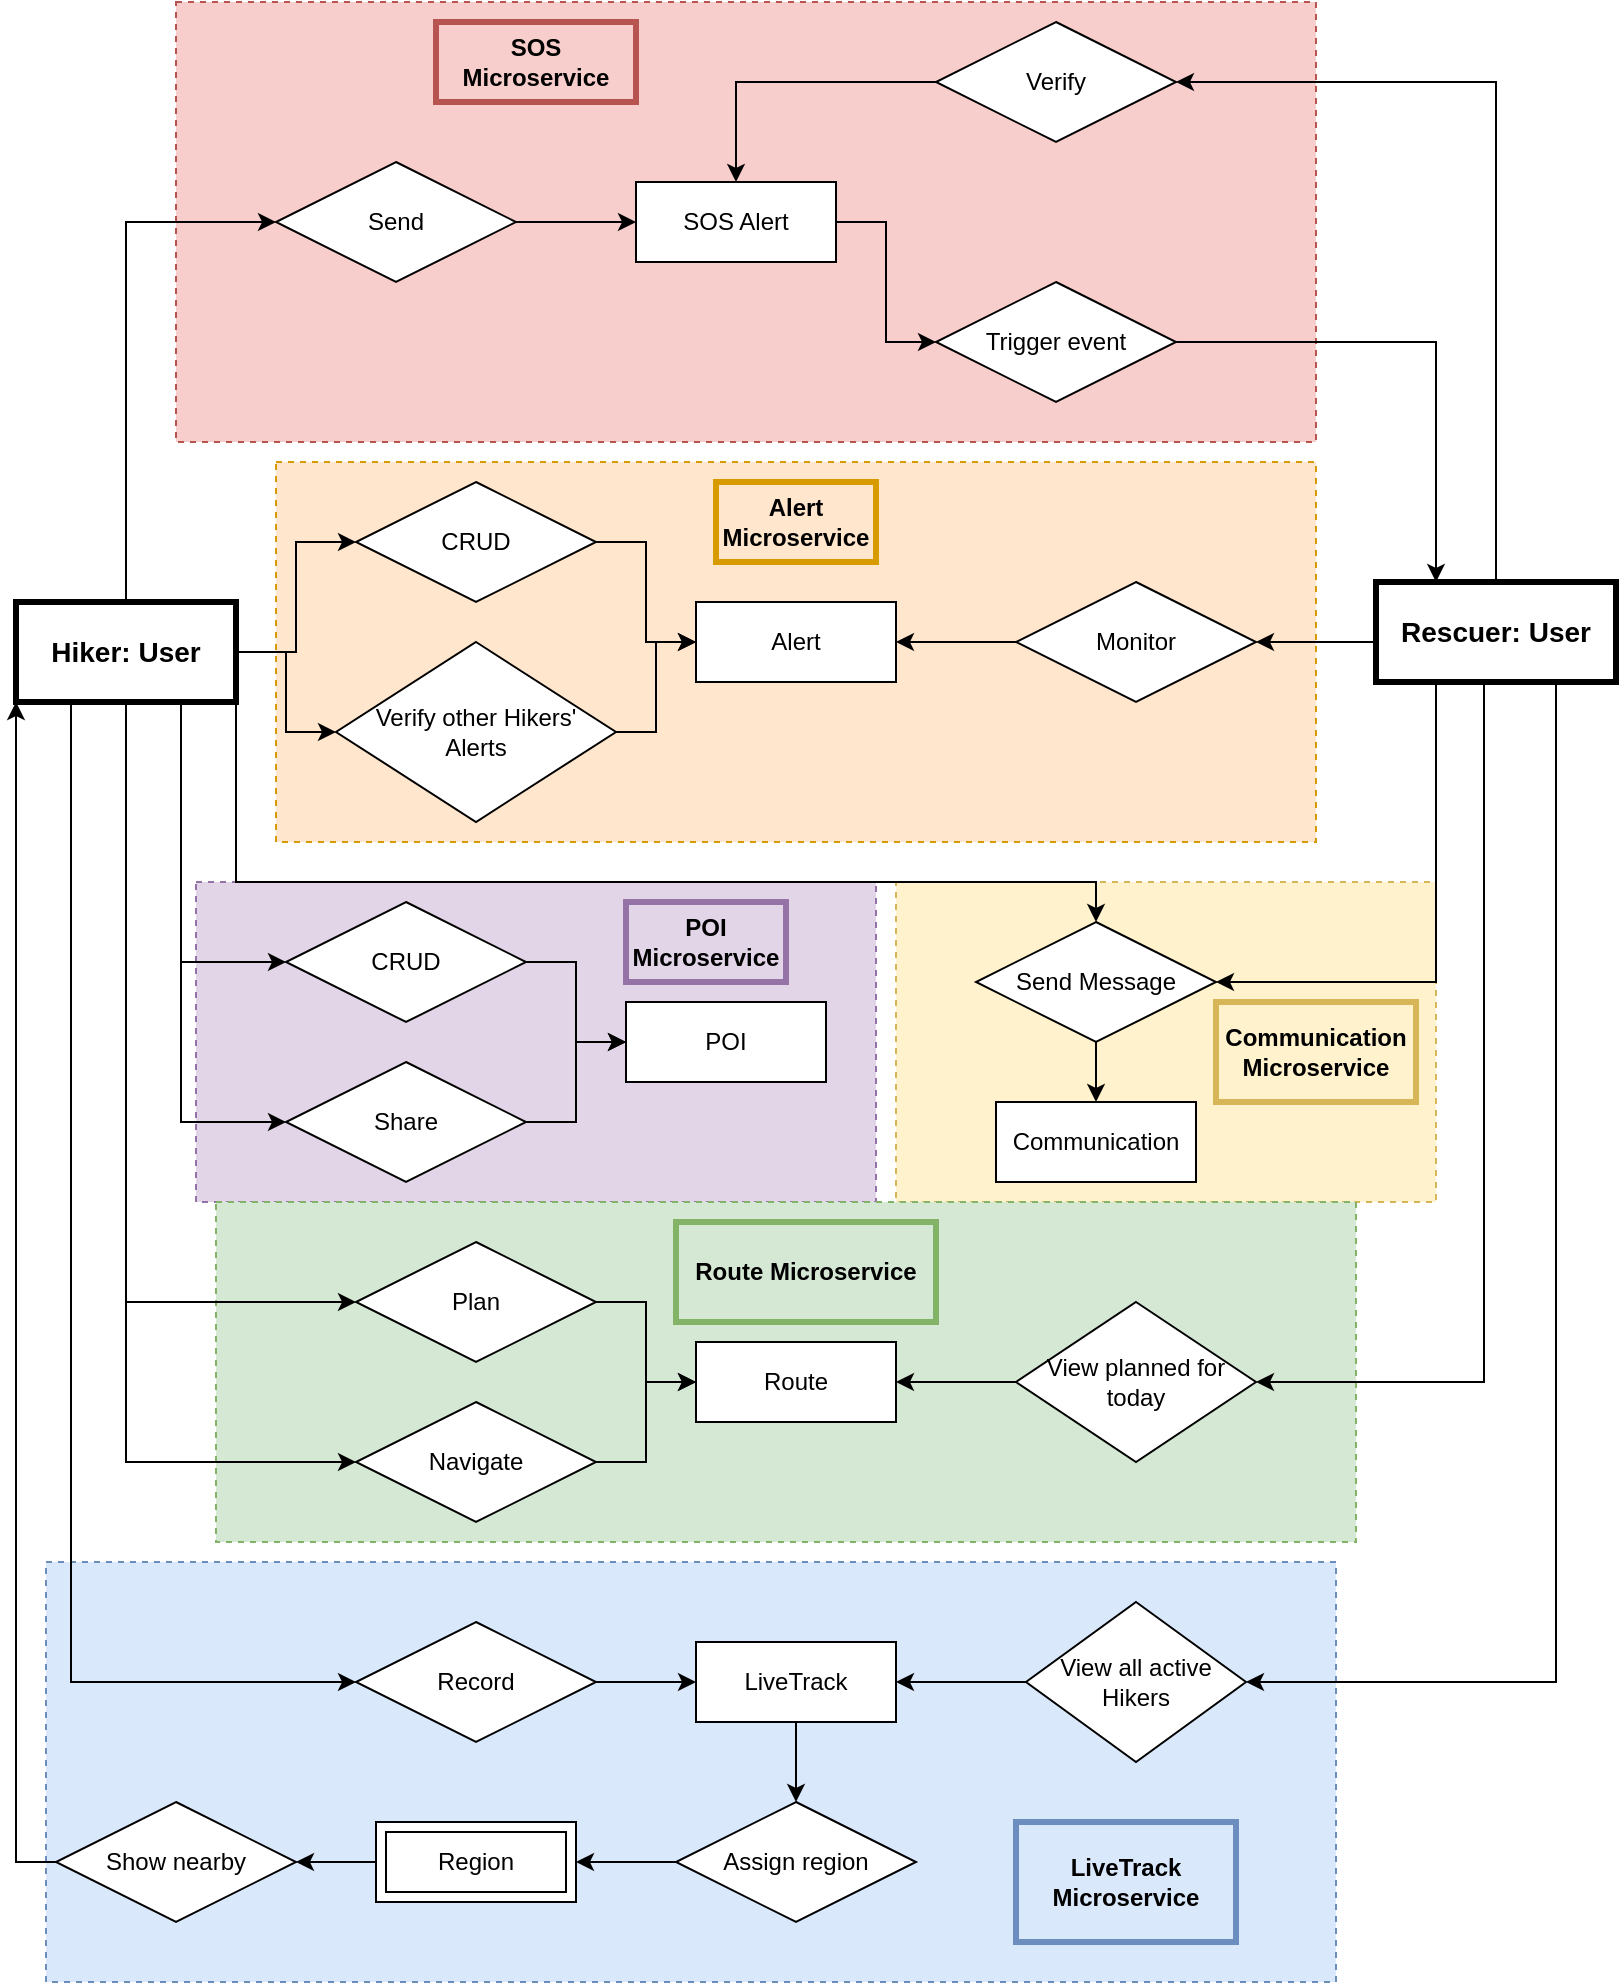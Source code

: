 <mxfile version="24.1.0" type="device">
  <diagram name="Page-1" id="BiyTJAOcuI-myTODdpJ7">
    <mxGraphModel dx="1434" dy="780" grid="1" gridSize="10" guides="1" tooltips="1" connect="1" arrows="1" fold="1" page="1" pageScale="1" pageWidth="850" pageHeight="1100" math="0" shadow="0">
      <root>
        <mxCell id="0" />
        <mxCell id="1" parent="0" />
        <mxCell id="n2znYoqwNfWHmBYJADCS-70" value="" style="rounded=0;whiteSpace=wrap;html=1;fillColor=#f8cecc;strokeColor=#b85450;dashed=1;" vertex="1" parent="1">
          <mxGeometry x="100" y="20" width="570" height="220" as="geometry" />
        </mxCell>
        <mxCell id="n2znYoqwNfWHmBYJADCS-69" value="" style="rounded=0;whiteSpace=wrap;html=1;fillColor=#fff2cc;strokeColor=#d6b656;dashed=1;" vertex="1" parent="1">
          <mxGeometry x="460" y="460" width="270" height="160" as="geometry" />
        </mxCell>
        <mxCell id="n2znYoqwNfWHmBYJADCS-68" value="" style="rounded=0;whiteSpace=wrap;html=1;fillColor=#e1d5e7;strokeColor=#9673a6;dashed=1;" vertex="1" parent="1">
          <mxGeometry x="110" y="460" width="340" height="160" as="geometry" />
        </mxCell>
        <mxCell id="n2znYoqwNfWHmBYJADCS-67" value="" style="rounded=0;whiteSpace=wrap;html=1;fillColor=#d5e8d4;strokeColor=#82b366;dashed=1;" vertex="1" parent="1">
          <mxGeometry x="120" y="620" width="570" height="170" as="geometry" />
        </mxCell>
        <mxCell id="n2znYoqwNfWHmBYJADCS-66" value="" style="rounded=0;whiteSpace=wrap;html=1;fillColor=#dae8fc;strokeColor=#6c8ebf;dashed=1;" vertex="1" parent="1">
          <mxGeometry x="35" y="800" width="645" height="210" as="geometry" />
        </mxCell>
        <mxCell id="n2znYoqwNfWHmBYJADCS-28" value="" style="rounded=0;whiteSpace=wrap;html=1;dashed=1;fillColor=#ffe6cc;strokeColor=#d79b00;" vertex="1" parent="1">
          <mxGeometry x="150" y="250" width="520" height="190" as="geometry" />
        </mxCell>
        <mxCell id="n2znYoqwNfWHmBYJADCS-13" value="" style="edgeStyle=orthogonalEdgeStyle;rounded=0;orthogonalLoop=1;jettySize=auto;html=1;entryX=0;entryY=0.5;entryDx=0;entryDy=0;" edge="1" parent="1" source="n2znYoqwNfWHmBYJADCS-1" target="n2znYoqwNfWHmBYJADCS-10">
          <mxGeometry relative="1" as="geometry" />
        </mxCell>
        <mxCell id="n2znYoqwNfWHmBYJADCS-14" style="edgeStyle=orthogonalEdgeStyle;rounded=0;orthogonalLoop=1;jettySize=auto;html=1;entryX=0;entryY=0.5;entryDx=0;entryDy=0;" edge="1" parent="1" source="n2znYoqwNfWHmBYJADCS-1" target="n2znYoqwNfWHmBYJADCS-11">
          <mxGeometry relative="1" as="geometry" />
        </mxCell>
        <mxCell id="n2znYoqwNfWHmBYJADCS-15" style="edgeStyle=orthogonalEdgeStyle;rounded=0;orthogonalLoop=1;jettySize=auto;html=1;entryX=0;entryY=0.5;entryDx=0;entryDy=0;exitX=0.5;exitY=0;exitDx=0;exitDy=0;" edge="1" parent="1" source="n2znYoqwNfWHmBYJADCS-1" target="n2znYoqwNfWHmBYJADCS-8">
          <mxGeometry relative="1" as="geometry" />
        </mxCell>
        <mxCell id="n2znYoqwNfWHmBYJADCS-31" style="edgeStyle=orthogonalEdgeStyle;rounded=0;orthogonalLoop=1;jettySize=auto;html=1;entryX=0;entryY=0.5;entryDx=0;entryDy=0;exitX=0.75;exitY=1;exitDx=0;exitDy=0;" edge="1" parent="1" source="n2znYoqwNfWHmBYJADCS-1" target="n2znYoqwNfWHmBYJADCS-30">
          <mxGeometry relative="1" as="geometry" />
        </mxCell>
        <mxCell id="n2znYoqwNfWHmBYJADCS-32" style="edgeStyle=orthogonalEdgeStyle;rounded=0;orthogonalLoop=1;jettySize=auto;html=1;entryX=0;entryY=0.5;entryDx=0;entryDy=0;exitX=0.75;exitY=1;exitDx=0;exitDy=0;" edge="1" parent="1" source="n2znYoqwNfWHmBYJADCS-1" target="n2znYoqwNfWHmBYJADCS-29">
          <mxGeometry relative="1" as="geometry" />
        </mxCell>
        <mxCell id="n2znYoqwNfWHmBYJADCS-36" style="edgeStyle=orthogonalEdgeStyle;rounded=0;orthogonalLoop=1;jettySize=auto;html=1;entryX=0;entryY=0.5;entryDx=0;entryDy=0;exitX=0.5;exitY=1;exitDx=0;exitDy=0;" edge="1" parent="1" source="n2znYoqwNfWHmBYJADCS-1" target="n2znYoqwNfWHmBYJADCS-38">
          <mxGeometry relative="1" as="geometry" />
        </mxCell>
        <mxCell id="n2znYoqwNfWHmBYJADCS-43" style="edgeStyle=orthogonalEdgeStyle;rounded=0;orthogonalLoop=1;jettySize=auto;html=1;entryX=0;entryY=0.5;entryDx=0;entryDy=0;exitX=0.5;exitY=1;exitDx=0;exitDy=0;" edge="1" parent="1" source="n2znYoqwNfWHmBYJADCS-1" target="n2znYoqwNfWHmBYJADCS-35">
          <mxGeometry relative="1" as="geometry" />
        </mxCell>
        <mxCell id="n2znYoqwNfWHmBYJADCS-44" style="edgeStyle=orthogonalEdgeStyle;rounded=0;orthogonalLoop=1;jettySize=auto;html=1;entryX=0;entryY=0.5;entryDx=0;entryDy=0;exitX=0.25;exitY=1;exitDx=0;exitDy=0;" edge="1" parent="1" source="n2znYoqwNfWHmBYJADCS-1" target="n2znYoqwNfWHmBYJADCS-39">
          <mxGeometry relative="1" as="geometry" />
        </mxCell>
        <mxCell id="n2znYoqwNfWHmBYJADCS-51" style="edgeStyle=orthogonalEdgeStyle;rounded=0;orthogonalLoop=1;jettySize=auto;html=1;exitX=1;exitY=1;exitDx=0;exitDy=0;" edge="1" parent="1" source="n2znYoqwNfWHmBYJADCS-1" target="n2znYoqwNfWHmBYJADCS-49">
          <mxGeometry relative="1" as="geometry">
            <Array as="points">
              <mxPoint x="130" y="460" />
              <mxPoint x="560" y="460" />
            </Array>
          </mxGeometry>
        </mxCell>
        <mxCell id="n2znYoqwNfWHmBYJADCS-1" value="Hiker: User" style="whiteSpace=wrap;html=1;align=center;fontStyle=1;fontSize=14;strokeWidth=3;" vertex="1" parent="1">
          <mxGeometry x="20" y="320" width="110" height="50" as="geometry" />
        </mxCell>
        <mxCell id="n2znYoqwNfWHmBYJADCS-20" style="edgeStyle=orthogonalEdgeStyle;rounded=0;orthogonalLoop=1;jettySize=auto;html=1;entryX=1;entryY=0.5;entryDx=0;entryDy=0;exitX=0.5;exitY=0;exitDx=0;exitDy=0;" edge="1" parent="1" source="n2znYoqwNfWHmBYJADCS-2" target="n2znYoqwNfWHmBYJADCS-12">
          <mxGeometry relative="1" as="geometry" />
        </mxCell>
        <mxCell id="n2znYoqwNfWHmBYJADCS-27" style="edgeStyle=orthogonalEdgeStyle;rounded=0;orthogonalLoop=1;jettySize=auto;html=1;entryX=1;entryY=0.5;entryDx=0;entryDy=0;exitX=0;exitY=0.5;exitDx=0;exitDy=0;" edge="1" parent="1" source="n2znYoqwNfWHmBYJADCS-2" target="n2znYoqwNfWHmBYJADCS-25">
          <mxGeometry relative="1" as="geometry">
            <Array as="points">
              <mxPoint x="710" y="340" />
            </Array>
          </mxGeometry>
        </mxCell>
        <mxCell id="n2znYoqwNfWHmBYJADCS-53" style="edgeStyle=orthogonalEdgeStyle;rounded=0;orthogonalLoop=1;jettySize=auto;html=1;entryX=1;entryY=0.5;entryDx=0;entryDy=0;exitX=0.25;exitY=1;exitDx=0;exitDy=0;" edge="1" parent="1" source="n2znYoqwNfWHmBYJADCS-2" target="n2znYoqwNfWHmBYJADCS-49">
          <mxGeometry relative="1" as="geometry" />
        </mxCell>
        <mxCell id="n2znYoqwNfWHmBYJADCS-54" style="edgeStyle=orthogonalEdgeStyle;rounded=0;orthogonalLoop=1;jettySize=auto;html=1;entryX=1;entryY=0.5;entryDx=0;entryDy=0;exitX=0.45;exitY=0.98;exitDx=0;exitDy=0;exitPerimeter=0;" edge="1" parent="1" source="n2znYoqwNfWHmBYJADCS-2" target="n2znYoqwNfWHmBYJADCS-48">
          <mxGeometry relative="1" as="geometry" />
        </mxCell>
        <mxCell id="n2znYoqwNfWHmBYJADCS-56" style="edgeStyle=orthogonalEdgeStyle;rounded=0;orthogonalLoop=1;jettySize=auto;html=1;exitX=0.75;exitY=1;exitDx=0;exitDy=0;entryX=1;entryY=0.5;entryDx=0;entryDy=0;" edge="1" parent="1" source="n2znYoqwNfWHmBYJADCS-2" target="n2znYoqwNfWHmBYJADCS-57">
          <mxGeometry relative="1" as="geometry">
            <mxPoint x="790" y="850" as="targetPoint" />
          </mxGeometry>
        </mxCell>
        <mxCell id="n2znYoqwNfWHmBYJADCS-2" value="Rescuer: User" style="whiteSpace=wrap;html=1;align=center;strokeWidth=3;fontStyle=1;fontSize=14;" vertex="1" parent="1">
          <mxGeometry x="700" y="310" width="120" height="50" as="geometry" />
        </mxCell>
        <mxCell id="n2znYoqwNfWHmBYJADCS-3" value="Route" style="whiteSpace=wrap;html=1;align=center;" vertex="1" parent="1">
          <mxGeometry x="360" y="690" width="100" height="40" as="geometry" />
        </mxCell>
        <mxCell id="n2znYoqwNfWHmBYJADCS-60" value="" style="edgeStyle=orthogonalEdgeStyle;rounded=0;orthogonalLoop=1;jettySize=auto;html=1;" edge="1" parent="1" source="n2znYoqwNfWHmBYJADCS-4" target="n2znYoqwNfWHmBYJADCS-59">
          <mxGeometry relative="1" as="geometry" />
        </mxCell>
        <mxCell id="n2znYoqwNfWHmBYJADCS-4" value="LiveTrack" style="whiteSpace=wrap;html=1;align=center;" vertex="1" parent="1">
          <mxGeometry x="360" y="840" width="100" height="40" as="geometry" />
        </mxCell>
        <mxCell id="n2znYoqwNfWHmBYJADCS-5" value="Alert" style="whiteSpace=wrap;html=1;align=center;" vertex="1" parent="1">
          <mxGeometry x="360" y="320" width="100" height="40" as="geometry" />
        </mxCell>
        <mxCell id="n2znYoqwNfWHmBYJADCS-6" value="POI" style="whiteSpace=wrap;html=1;align=center;" vertex="1" parent="1">
          <mxGeometry x="325" y="520" width="100" height="40" as="geometry" />
        </mxCell>
        <mxCell id="n2znYoqwNfWHmBYJADCS-18" style="edgeStyle=orthogonalEdgeStyle;rounded=0;orthogonalLoop=1;jettySize=auto;html=1;entryX=0;entryY=0.5;entryDx=0;entryDy=0;" edge="1" parent="1" source="n2znYoqwNfWHmBYJADCS-7" target="n2znYoqwNfWHmBYJADCS-9">
          <mxGeometry relative="1" as="geometry" />
        </mxCell>
        <mxCell id="n2znYoqwNfWHmBYJADCS-7" value="SOS Alert" style="whiteSpace=wrap;html=1;align=center;" vertex="1" parent="1">
          <mxGeometry x="330" y="110" width="100" height="40" as="geometry" />
        </mxCell>
        <mxCell id="n2znYoqwNfWHmBYJADCS-16" value="" style="edgeStyle=orthogonalEdgeStyle;rounded=0;orthogonalLoop=1;jettySize=auto;html=1;" edge="1" parent="1" source="n2znYoqwNfWHmBYJADCS-8" target="n2znYoqwNfWHmBYJADCS-7">
          <mxGeometry relative="1" as="geometry" />
        </mxCell>
        <mxCell id="n2znYoqwNfWHmBYJADCS-8" value="Send" style="shape=rhombus;perimeter=rhombusPerimeter;whiteSpace=wrap;html=1;align=center;" vertex="1" parent="1">
          <mxGeometry x="150" y="100" width="120" height="60" as="geometry" />
        </mxCell>
        <mxCell id="n2znYoqwNfWHmBYJADCS-19" style="edgeStyle=orthogonalEdgeStyle;rounded=0;orthogonalLoop=1;jettySize=auto;html=1;entryX=0.25;entryY=0;entryDx=0;entryDy=0;" edge="1" parent="1" source="n2znYoqwNfWHmBYJADCS-9" target="n2znYoqwNfWHmBYJADCS-2">
          <mxGeometry relative="1" as="geometry" />
        </mxCell>
        <mxCell id="n2znYoqwNfWHmBYJADCS-9" value="Trigger event" style="shape=rhombus;perimeter=rhombusPerimeter;whiteSpace=wrap;html=1;align=center;" vertex="1" parent="1">
          <mxGeometry x="480" y="160" width="120" height="60" as="geometry" />
        </mxCell>
        <mxCell id="n2znYoqwNfWHmBYJADCS-22" style="edgeStyle=orthogonalEdgeStyle;rounded=0;orthogonalLoop=1;jettySize=auto;html=1;" edge="1" parent="1" source="n2znYoqwNfWHmBYJADCS-10" target="n2znYoqwNfWHmBYJADCS-5">
          <mxGeometry relative="1" as="geometry" />
        </mxCell>
        <mxCell id="n2znYoqwNfWHmBYJADCS-10" value="CRUD" style="shape=rhombus;perimeter=rhombusPerimeter;whiteSpace=wrap;html=1;align=center;" vertex="1" parent="1">
          <mxGeometry x="190" y="260" width="120" height="60" as="geometry" />
        </mxCell>
        <mxCell id="n2znYoqwNfWHmBYJADCS-23" style="edgeStyle=orthogonalEdgeStyle;rounded=0;orthogonalLoop=1;jettySize=auto;html=1;entryX=0;entryY=0.5;entryDx=0;entryDy=0;" edge="1" parent="1" source="n2znYoqwNfWHmBYJADCS-11" target="n2znYoqwNfWHmBYJADCS-5">
          <mxGeometry relative="1" as="geometry" />
        </mxCell>
        <mxCell id="n2znYoqwNfWHmBYJADCS-11" value="Verify other Hikers&#39;&lt;div&gt;Alerts&lt;/div&gt;" style="shape=rhombus;perimeter=rhombusPerimeter;whiteSpace=wrap;html=1;align=center;" vertex="1" parent="1">
          <mxGeometry x="180" y="340" width="140" height="90" as="geometry" />
        </mxCell>
        <mxCell id="n2znYoqwNfWHmBYJADCS-21" style="edgeStyle=orthogonalEdgeStyle;rounded=0;orthogonalLoop=1;jettySize=auto;html=1;" edge="1" parent="1" source="n2znYoqwNfWHmBYJADCS-12" target="n2znYoqwNfWHmBYJADCS-7">
          <mxGeometry relative="1" as="geometry" />
        </mxCell>
        <mxCell id="n2znYoqwNfWHmBYJADCS-12" value="Verify" style="shape=rhombus;perimeter=rhombusPerimeter;whiteSpace=wrap;html=1;align=center;" vertex="1" parent="1">
          <mxGeometry x="480" y="30" width="120" height="60" as="geometry" />
        </mxCell>
        <mxCell id="n2znYoqwNfWHmBYJADCS-26" value="" style="edgeStyle=orthogonalEdgeStyle;rounded=0;orthogonalLoop=1;jettySize=auto;html=1;" edge="1" parent="1" source="n2znYoqwNfWHmBYJADCS-25" target="n2znYoqwNfWHmBYJADCS-5">
          <mxGeometry relative="1" as="geometry" />
        </mxCell>
        <mxCell id="n2znYoqwNfWHmBYJADCS-25" value="Monitor" style="shape=rhombus;perimeter=rhombusPerimeter;whiteSpace=wrap;html=1;align=center;" vertex="1" parent="1">
          <mxGeometry x="520" y="310" width="120" height="60" as="geometry" />
        </mxCell>
        <mxCell id="n2znYoqwNfWHmBYJADCS-34" value="" style="edgeStyle=orthogonalEdgeStyle;rounded=0;orthogonalLoop=1;jettySize=auto;html=1;" edge="1" parent="1" source="n2znYoqwNfWHmBYJADCS-29" target="n2znYoqwNfWHmBYJADCS-6">
          <mxGeometry relative="1" as="geometry" />
        </mxCell>
        <mxCell id="n2znYoqwNfWHmBYJADCS-29" value="CRUD" style="shape=rhombus;perimeter=rhombusPerimeter;whiteSpace=wrap;html=1;align=center;" vertex="1" parent="1">
          <mxGeometry x="155" y="470" width="120" height="60" as="geometry" />
        </mxCell>
        <mxCell id="n2znYoqwNfWHmBYJADCS-33" value="" style="edgeStyle=orthogonalEdgeStyle;rounded=0;orthogonalLoop=1;jettySize=auto;html=1;" edge="1" parent="1" source="n2znYoqwNfWHmBYJADCS-30" target="n2znYoqwNfWHmBYJADCS-6">
          <mxGeometry relative="1" as="geometry" />
        </mxCell>
        <mxCell id="n2znYoqwNfWHmBYJADCS-30" value="Share" style="shape=rhombus;perimeter=rhombusPerimeter;whiteSpace=wrap;html=1;align=center;" vertex="1" parent="1">
          <mxGeometry x="155" y="550" width="120" height="60" as="geometry" />
        </mxCell>
        <mxCell id="n2znYoqwNfWHmBYJADCS-42" value="" style="edgeStyle=orthogonalEdgeStyle;rounded=0;orthogonalLoop=1;jettySize=auto;html=1;" edge="1" parent="1" source="n2znYoqwNfWHmBYJADCS-35" target="n2znYoqwNfWHmBYJADCS-3">
          <mxGeometry relative="1" as="geometry" />
        </mxCell>
        <mxCell id="n2znYoqwNfWHmBYJADCS-35" value="Plan" style="shape=rhombus;perimeter=rhombusPerimeter;whiteSpace=wrap;html=1;align=center;" vertex="1" parent="1">
          <mxGeometry x="190" y="640" width="120" height="60" as="geometry" />
        </mxCell>
        <mxCell id="n2znYoqwNfWHmBYJADCS-41" value="" style="edgeStyle=orthogonalEdgeStyle;rounded=0;orthogonalLoop=1;jettySize=auto;html=1;" edge="1" parent="1" source="n2znYoqwNfWHmBYJADCS-38" target="n2znYoqwNfWHmBYJADCS-3">
          <mxGeometry relative="1" as="geometry" />
        </mxCell>
        <mxCell id="n2znYoqwNfWHmBYJADCS-38" value="Navigate" style="shape=rhombus;perimeter=rhombusPerimeter;whiteSpace=wrap;html=1;align=center;" vertex="1" parent="1">
          <mxGeometry x="190" y="720" width="120" height="60" as="geometry" />
        </mxCell>
        <mxCell id="n2znYoqwNfWHmBYJADCS-40" value="" style="edgeStyle=orthogonalEdgeStyle;rounded=0;orthogonalLoop=1;jettySize=auto;html=1;" edge="1" parent="1" source="n2znYoqwNfWHmBYJADCS-39" target="n2znYoqwNfWHmBYJADCS-4">
          <mxGeometry relative="1" as="geometry" />
        </mxCell>
        <mxCell id="n2znYoqwNfWHmBYJADCS-39" value="Record" style="shape=rhombus;perimeter=rhombusPerimeter;whiteSpace=wrap;html=1;align=center;" vertex="1" parent="1">
          <mxGeometry x="190" y="830" width="120" height="60" as="geometry" />
        </mxCell>
        <mxCell id="n2znYoqwNfWHmBYJADCS-55" value="" style="edgeStyle=orthogonalEdgeStyle;rounded=0;orthogonalLoop=1;jettySize=auto;html=1;" edge="1" parent="1" source="n2znYoqwNfWHmBYJADCS-48" target="n2znYoqwNfWHmBYJADCS-3">
          <mxGeometry relative="1" as="geometry" />
        </mxCell>
        <mxCell id="n2znYoqwNfWHmBYJADCS-48" value="View planned for today" style="shape=rhombus;perimeter=rhombusPerimeter;whiteSpace=wrap;html=1;align=center;" vertex="1" parent="1">
          <mxGeometry x="520" y="670" width="120" height="80" as="geometry" />
        </mxCell>
        <mxCell id="n2znYoqwNfWHmBYJADCS-52" value="" style="edgeStyle=orthogonalEdgeStyle;rounded=0;orthogonalLoop=1;jettySize=auto;html=1;" edge="1" parent="1" source="n2znYoqwNfWHmBYJADCS-49" target="n2znYoqwNfWHmBYJADCS-50">
          <mxGeometry relative="1" as="geometry" />
        </mxCell>
        <mxCell id="n2znYoqwNfWHmBYJADCS-49" value="Send Message" style="shape=rhombus;perimeter=rhombusPerimeter;whiteSpace=wrap;html=1;align=center;" vertex="1" parent="1">
          <mxGeometry x="500" y="480" width="120" height="60" as="geometry" />
        </mxCell>
        <mxCell id="n2znYoqwNfWHmBYJADCS-50" value="Communication" style="whiteSpace=wrap;html=1;align=center;" vertex="1" parent="1">
          <mxGeometry x="510" y="570" width="100" height="40" as="geometry" />
        </mxCell>
        <mxCell id="n2znYoqwNfWHmBYJADCS-58" value="" style="edgeStyle=orthogonalEdgeStyle;rounded=0;orthogonalLoop=1;jettySize=auto;html=1;" edge="1" parent="1" source="n2znYoqwNfWHmBYJADCS-57" target="n2znYoqwNfWHmBYJADCS-4">
          <mxGeometry relative="1" as="geometry" />
        </mxCell>
        <mxCell id="n2znYoqwNfWHmBYJADCS-57" value="View all active Hikers" style="shape=rhombus;perimeter=rhombusPerimeter;whiteSpace=wrap;html=1;align=center;" vertex="1" parent="1">
          <mxGeometry x="525" y="820" width="110" height="80" as="geometry" />
        </mxCell>
        <mxCell id="n2znYoqwNfWHmBYJADCS-62" value="" style="edgeStyle=orthogonalEdgeStyle;rounded=0;orthogonalLoop=1;jettySize=auto;html=1;" edge="1" parent="1" source="n2znYoqwNfWHmBYJADCS-59" target="n2znYoqwNfWHmBYJADCS-61">
          <mxGeometry relative="1" as="geometry" />
        </mxCell>
        <mxCell id="n2znYoqwNfWHmBYJADCS-59" value="Assign region" style="shape=rhombus;perimeter=rhombusPerimeter;whiteSpace=wrap;html=1;align=center;" vertex="1" parent="1">
          <mxGeometry x="350" y="920" width="120" height="60" as="geometry" />
        </mxCell>
        <mxCell id="n2znYoqwNfWHmBYJADCS-64" value="" style="edgeStyle=orthogonalEdgeStyle;rounded=0;orthogonalLoop=1;jettySize=auto;html=1;" edge="1" parent="1" source="n2znYoqwNfWHmBYJADCS-61" target="n2znYoqwNfWHmBYJADCS-63">
          <mxGeometry relative="1" as="geometry" />
        </mxCell>
        <mxCell id="n2znYoqwNfWHmBYJADCS-61" value="Region" style="shape=ext;margin=3;double=1;whiteSpace=wrap;html=1;align=center;" vertex="1" parent="1">
          <mxGeometry x="200" y="930" width="100" height="40" as="geometry" />
        </mxCell>
        <mxCell id="n2znYoqwNfWHmBYJADCS-65" style="edgeStyle=orthogonalEdgeStyle;rounded=0;orthogonalLoop=1;jettySize=auto;html=1;entryX=0;entryY=1;entryDx=0;entryDy=0;exitX=0;exitY=0.5;exitDx=0;exitDy=0;" edge="1" parent="1" source="n2znYoqwNfWHmBYJADCS-63" target="n2znYoqwNfWHmBYJADCS-1">
          <mxGeometry relative="1" as="geometry" />
        </mxCell>
        <mxCell id="n2znYoqwNfWHmBYJADCS-63" value="Show nearby" style="shape=rhombus;perimeter=rhombusPerimeter;whiteSpace=wrap;html=1;align=center;" vertex="1" parent="1">
          <mxGeometry x="40" y="920" width="120" height="60" as="geometry" />
        </mxCell>
        <mxCell id="n2znYoqwNfWHmBYJADCS-72" value="SOS Microservice" style="text;html=1;align=center;verticalAlign=middle;whiteSpace=wrap;rounded=0;fontStyle=1;fillColor=#f8cecc;strokeColor=#b85450;fillStyle=auto;strokeWidth=3;" vertex="1" parent="1">
          <mxGeometry x="230" y="30" width="100" height="40" as="geometry" />
        </mxCell>
        <mxCell id="n2znYoqwNfWHmBYJADCS-73" value="Alert Microservice" style="text;html=1;align=center;verticalAlign=middle;whiteSpace=wrap;rounded=0;fillColor=#ffe6cc;strokeColor=#d79b00;strokeWidth=3;fontStyle=1" vertex="1" parent="1">
          <mxGeometry x="370" y="260" width="80" height="40" as="geometry" />
        </mxCell>
        <mxCell id="n2znYoqwNfWHmBYJADCS-74" value="POI Microservice" style="text;html=1;align=center;verticalAlign=middle;whiteSpace=wrap;rounded=0;fontStyle=1;fillColor=#e1d5e7;strokeColor=#9673a6;strokeWidth=3;" vertex="1" parent="1">
          <mxGeometry x="325" y="470" width="80" height="40" as="geometry" />
        </mxCell>
        <mxCell id="n2znYoqwNfWHmBYJADCS-75" value="Communication Microservice" style="text;html=1;align=center;verticalAlign=middle;whiteSpace=wrap;rounded=0;fontStyle=1;fillColor=#fff2cc;strokeColor=#d6b656;strokeWidth=3;" vertex="1" parent="1">
          <mxGeometry x="620" y="520" width="100" height="50" as="geometry" />
        </mxCell>
        <mxCell id="n2znYoqwNfWHmBYJADCS-76" value="&lt;b&gt;Route&amp;nbsp;Microservice&lt;/b&gt;" style="text;html=1;align=center;verticalAlign=middle;whiteSpace=wrap;rounded=0;fillColor=#d5e8d4;strokeColor=#82b366;strokeWidth=3;" vertex="1" parent="1">
          <mxGeometry x="350" y="630" width="130" height="50" as="geometry" />
        </mxCell>
        <mxCell id="n2znYoqwNfWHmBYJADCS-77" value="LiveTrack Microservice" style="text;html=1;align=center;verticalAlign=middle;whiteSpace=wrap;rounded=0;fontStyle=1;fillColor=#dae8fc;strokeColor=#6c8ebf;strokeWidth=3;" vertex="1" parent="1">
          <mxGeometry x="520" y="930" width="110" height="60" as="geometry" />
        </mxCell>
      </root>
    </mxGraphModel>
  </diagram>
</mxfile>
